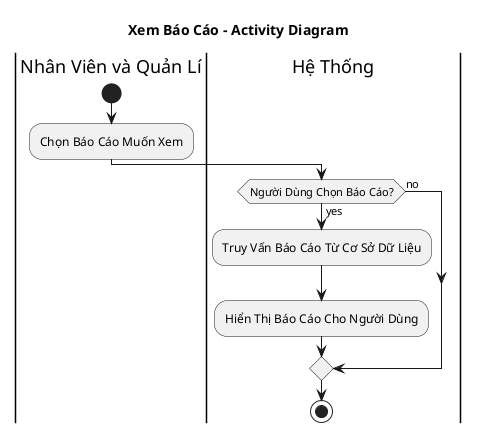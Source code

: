 @startuml
title Xem Báo Cáo - Activity Diagram

|Nhân Viên và Quản Lí|
start
:Chọn Báo Cáo Muốn Xem;
|Hệ Thống|
if (Người Dùng Chọn Báo Cáo?) then (yes)
  :Truy Vấn Báo Cáo Từ Cơ Sở Dữ Liệu;
  :Hiển Thị Báo Cáo Cho Người Dùng;
else (no)
endif
stop
@enduml
